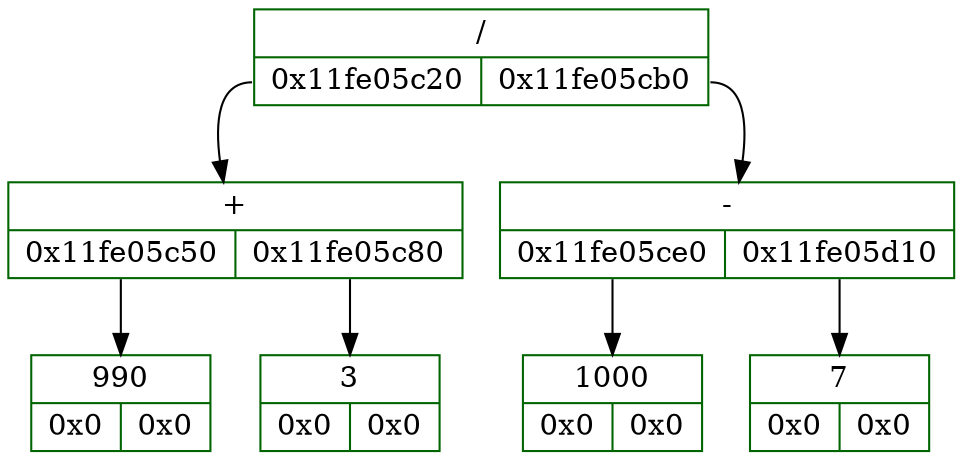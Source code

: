 digraph D{
	rankdir = TB

	node_4829765376 [color = "darkgreen", style = "filled", shape = "record", fillcolor = "white", label = "{ /  | {<fl4829765376> 0x11fe05c20 | <fr4829765376> 0x11fe05cb0}}"]
	node_4829765376: <fl4829765376> -> node_4829764640 [color = "black", arrowhead = "normal", label = ""]
	node_4829764640 [color = "darkgreen", style = "filled", shape = "record", fillcolor = "white", label = "{ +  | {<fl4829764640> 0x11fe05c50 | <fr4829764640> 0x11fe05c80}}"]
	node_4829764640: <fl4829764640> -> node_4829764688 [color = "black", arrowhead = "normal", label = ""]
	node_4829764688 [color = "darkgreen", style = "filled", shape = "record", fillcolor = "white", label = "{990  | {<fl4829764688> 0x0 | <fr4829764688> 0x0}}"]
	node_4829764640: <fr4829764640> -> node_4829764736 [color = "black", arrowhead = "normal", label = ""]
	node_4829764736 [color = "darkgreen", style = "filled", shape = "record", fillcolor = "white", label = "{3  | {<fl4829764736> 0x0 | <fr4829764736> 0x0}}"]
	node_4829765376: <fr4829765376> -> node_4829764784 [color = "black", arrowhead = "normal", label = ""]
	node_4829764784 [color = "darkgreen", style = "filled", shape = "record", fillcolor = "white", label = "{ -  | {<fl4829764784> 0x11fe05ce0 | <fr4829764784> 0x11fe05d10}}"]
	node_4829764784: <fl4829764784> -> node_4829764832 [color = "black", arrowhead = "normal", label = ""]
	node_4829764832 [color = "darkgreen", style = "filled", shape = "record", fillcolor = "white", label = "{1000  | {<fl4829764832> 0x0 | <fr4829764832> 0x0}}"]
	node_4829764784: <fr4829764784> -> node_4829764880 [color = "black", arrowhead = "normal", label = ""]
	node_4829764880 [color = "darkgreen", style = "filled", shape = "record", fillcolor = "white", label = "{7  | {<fl4829764880> 0x0 | <fr4829764880> 0x0}}"]
}